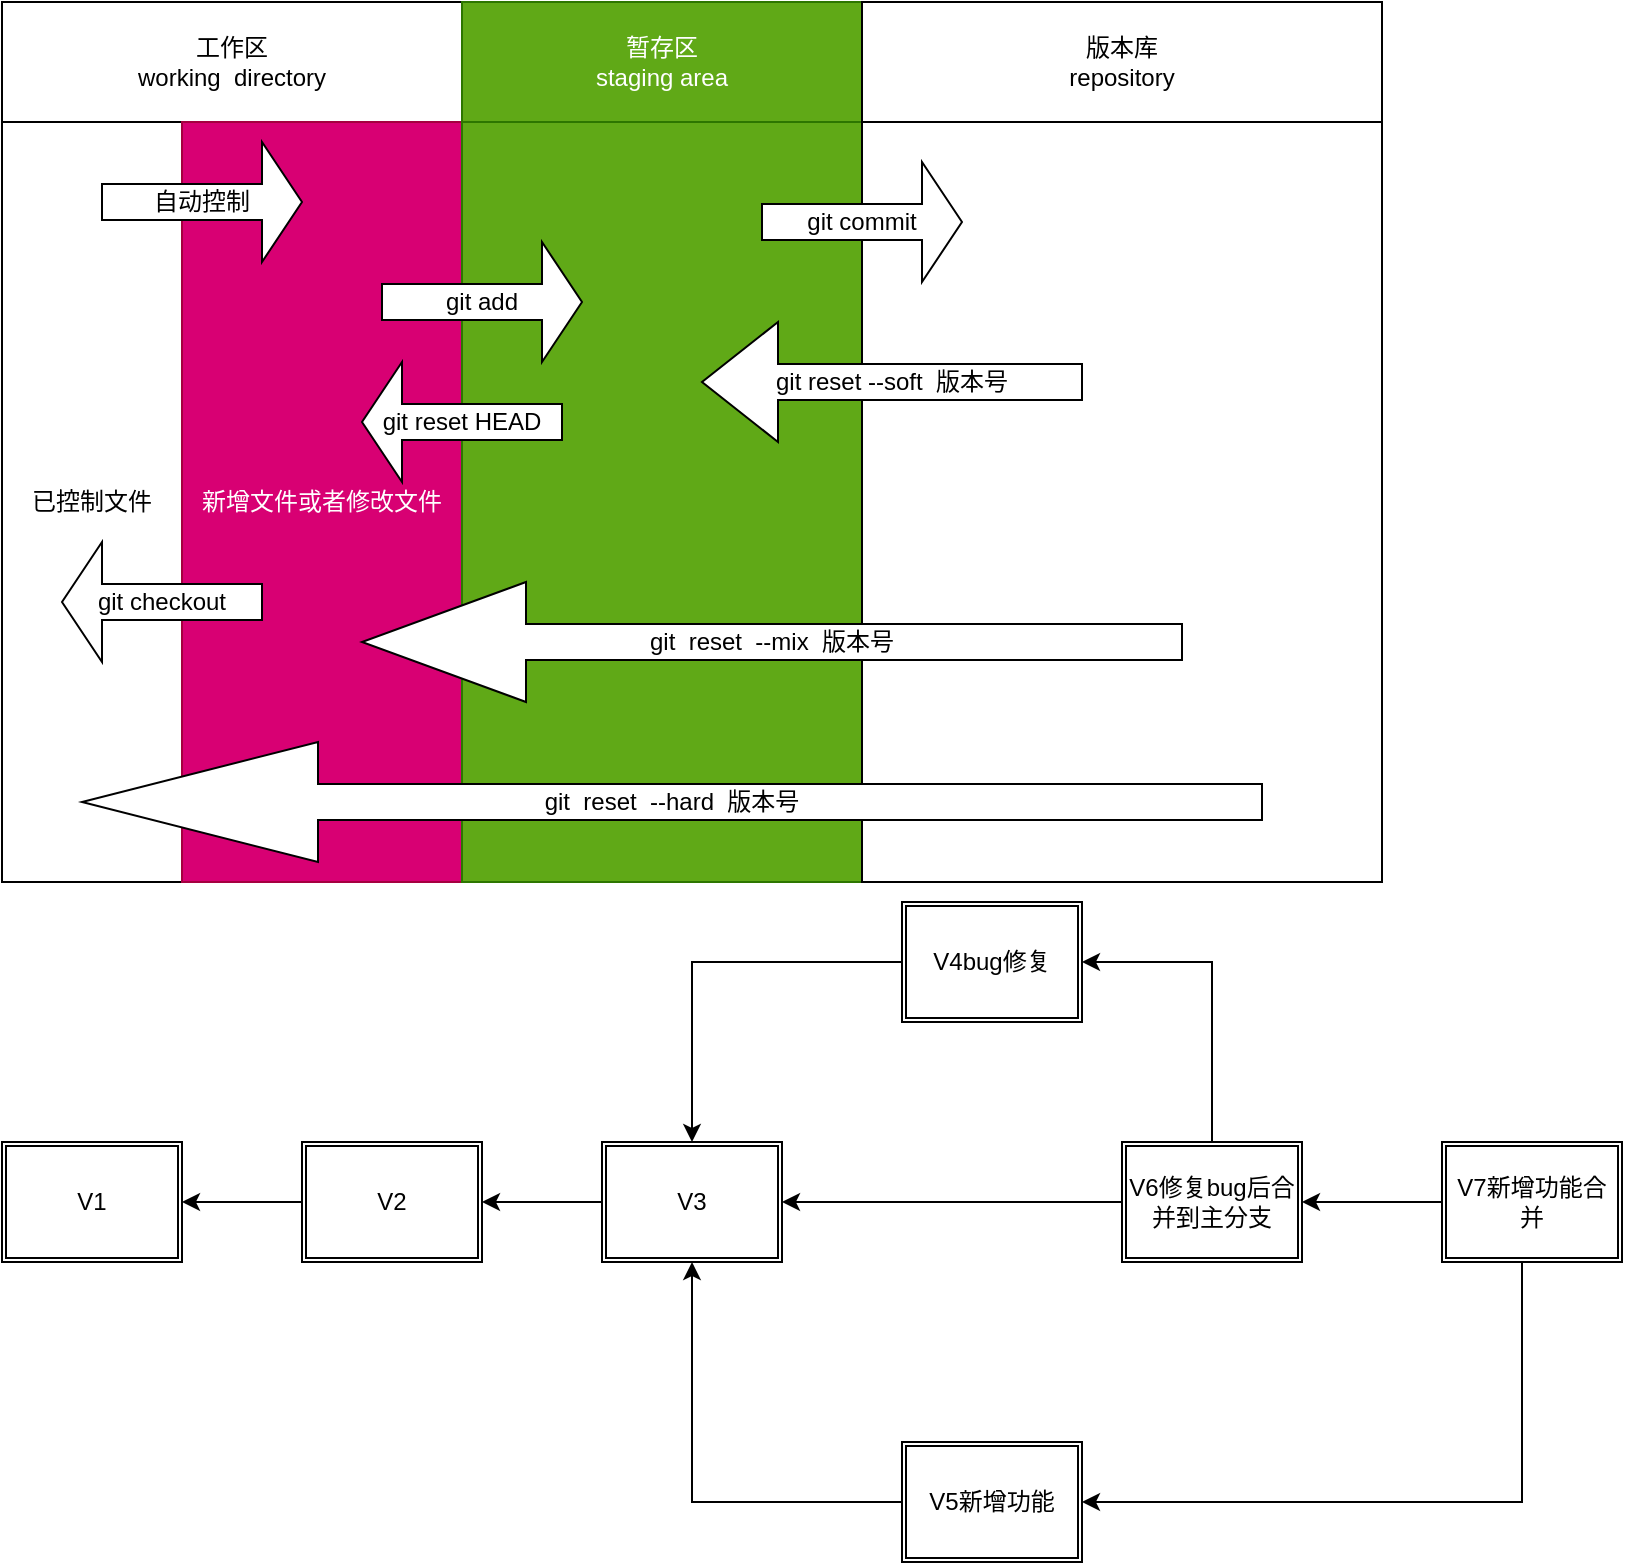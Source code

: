 <mxfile version="15.8.3" type="github">
  <diagram id="GX1uOvc46Jk_VdYpRaaD" name="Page-1">
    <mxGraphModel dx="1483" dy="770" grid="1" gridSize="10" guides="1" tooltips="1" connect="1" arrows="1" fold="1" page="1" pageScale="1" pageWidth="827" pageHeight="1169" math="0" shadow="0">
      <root>
        <mxCell id="0" />
        <mxCell id="1" parent="0" />
        <mxCell id="r9aDd3ymFLYhOPzlSSFH-1" value="" style="rounded=0;whiteSpace=wrap;html=1;" parent="1" vertex="1">
          <mxGeometry x="110" y="160" width="690" height="440" as="geometry" />
        </mxCell>
        <mxCell id="r9aDd3ymFLYhOPzlSSFH-2" value="工作区&lt;br&gt;working&amp;nbsp; directory" style="rounded=0;whiteSpace=wrap;html=1;" parent="1" vertex="1">
          <mxGeometry x="110" y="160" width="230" height="60" as="geometry" />
        </mxCell>
        <mxCell id="r9aDd3ymFLYhOPzlSSFH-3" value="暂存区&lt;br&gt;staging area" style="rounded=0;whiteSpace=wrap;html=1;fillColor=#60a917;fontColor=#ffffff;strokeColor=#2D7600;" parent="1" vertex="1">
          <mxGeometry x="340" y="160" width="200" height="60" as="geometry" />
        </mxCell>
        <mxCell id="r9aDd3ymFLYhOPzlSSFH-4" value="版本库&lt;br&gt;repository" style="rounded=0;whiteSpace=wrap;html=1;" parent="1" vertex="1">
          <mxGeometry x="540" y="160" width="260" height="60" as="geometry" />
        </mxCell>
        <mxCell id="r9aDd3ymFLYhOPzlSSFH-5" value="已控制文件" style="rounded=0;whiteSpace=wrap;html=1;" parent="1" vertex="1">
          <mxGeometry x="110" y="220" width="90" height="380" as="geometry" />
        </mxCell>
        <mxCell id="r9aDd3ymFLYhOPzlSSFH-6" value="新增文件或者修改文件" style="rounded=0;whiteSpace=wrap;html=1;fillColor=#d80073;fontColor=#ffffff;strokeColor=#A50040;" parent="1" vertex="1">
          <mxGeometry x="200" y="220" width="140" height="380" as="geometry" />
        </mxCell>
        <mxCell id="r9aDd3ymFLYhOPzlSSFH-7" value="" style="rounded=0;whiteSpace=wrap;html=1;fillColor=#60a917;fontColor=#ffffff;strokeColor=#2D7600;" parent="1" vertex="1">
          <mxGeometry x="340" y="220" width="200" height="380" as="geometry" />
        </mxCell>
        <mxCell id="r9aDd3ymFLYhOPzlSSFH-8" value="" style="rounded=0;whiteSpace=wrap;html=1;" parent="1" vertex="1">
          <mxGeometry x="540" y="220" width="260" height="380" as="geometry" />
        </mxCell>
        <mxCell id="r9aDd3ymFLYhOPzlSSFH-10" value="自动控制" style="shape=singleArrow;whiteSpace=wrap;html=1;" parent="1" vertex="1">
          <mxGeometry x="160" y="230" width="100" height="60" as="geometry" />
        </mxCell>
        <mxCell id="r9aDd3ymFLYhOPzlSSFH-11" value="git add" style="shape=singleArrow;whiteSpace=wrap;html=1;" parent="1" vertex="1">
          <mxGeometry x="300" y="280" width="100" height="60" as="geometry" />
        </mxCell>
        <mxCell id="r9aDd3ymFLYhOPzlSSFH-12" value="git commit" style="shape=singleArrow;whiteSpace=wrap;html=1;" parent="1" vertex="1">
          <mxGeometry x="490" y="240" width="100" height="60" as="geometry" />
        </mxCell>
        <mxCell id="r9aDd3ymFLYhOPzlSSFH-13" value="git reset --soft&amp;nbsp; 版本号" style="shape=singleArrow;direction=west;whiteSpace=wrap;html=1;" parent="1" vertex="1">
          <mxGeometry x="460" y="320" width="190" height="60" as="geometry" />
        </mxCell>
        <mxCell id="r9aDd3ymFLYhOPzlSSFH-14" value="git reset HEAD" style="shape=singleArrow;direction=west;whiteSpace=wrap;html=1;" parent="1" vertex="1">
          <mxGeometry x="290" y="340" width="100" height="60" as="geometry" />
        </mxCell>
        <mxCell id="r9aDd3ymFLYhOPzlSSFH-15" value="git checkout" style="shape=singleArrow;direction=west;whiteSpace=wrap;html=1;" parent="1" vertex="1">
          <mxGeometry x="140" y="430" width="100" height="60" as="geometry" />
        </mxCell>
        <mxCell id="r9aDd3ymFLYhOPzlSSFH-16" value="git&amp;nbsp; reset&amp;nbsp; --mix&amp;nbsp; 版本号" style="shape=singleArrow;direction=west;whiteSpace=wrap;html=1;" parent="1" vertex="1">
          <mxGeometry x="290" y="450" width="410" height="60" as="geometry" />
        </mxCell>
        <mxCell id="r9aDd3ymFLYhOPzlSSFH-17" value="git&amp;nbsp; reset&amp;nbsp; --hard&amp;nbsp; 版本号" style="shape=singleArrow;direction=west;whiteSpace=wrap;html=1;" parent="1" vertex="1">
          <mxGeometry x="150" y="530" width="590" height="60" as="geometry" />
        </mxCell>
        <mxCell id="6IhpQ-mx1f1crUyX_SKj-1" value="V1" style="shape=ext;double=1;rounded=0;whiteSpace=wrap;html=1;" vertex="1" parent="1">
          <mxGeometry x="110" y="730" width="90" height="60" as="geometry" />
        </mxCell>
        <mxCell id="6IhpQ-mx1f1crUyX_SKj-6" value="" style="edgeStyle=orthogonalEdgeStyle;rounded=0;orthogonalLoop=1;jettySize=auto;html=1;" edge="1" parent="1" source="6IhpQ-mx1f1crUyX_SKj-2" target="6IhpQ-mx1f1crUyX_SKj-1">
          <mxGeometry relative="1" as="geometry" />
        </mxCell>
        <mxCell id="6IhpQ-mx1f1crUyX_SKj-2" value="V2" style="shape=ext;double=1;rounded=0;whiteSpace=wrap;html=1;" vertex="1" parent="1">
          <mxGeometry x="260" y="730" width="90" height="60" as="geometry" />
        </mxCell>
        <mxCell id="6IhpQ-mx1f1crUyX_SKj-7" style="edgeStyle=orthogonalEdgeStyle;rounded=0;orthogonalLoop=1;jettySize=auto;html=1;entryX=1;entryY=0.5;entryDx=0;entryDy=0;" edge="1" parent="1" source="6IhpQ-mx1f1crUyX_SKj-3" target="6IhpQ-mx1f1crUyX_SKj-2">
          <mxGeometry relative="1" as="geometry" />
        </mxCell>
        <mxCell id="6IhpQ-mx1f1crUyX_SKj-3" value="V3" style="shape=ext;double=1;rounded=0;whiteSpace=wrap;html=1;" vertex="1" parent="1">
          <mxGeometry x="410" y="730" width="90" height="60" as="geometry" />
        </mxCell>
        <mxCell id="6IhpQ-mx1f1crUyX_SKj-9" style="edgeStyle=orthogonalEdgeStyle;rounded=0;orthogonalLoop=1;jettySize=auto;html=1;entryX=0.5;entryY=1;entryDx=0;entryDy=0;" edge="1" parent="1" source="6IhpQ-mx1f1crUyX_SKj-4" target="6IhpQ-mx1f1crUyX_SKj-3">
          <mxGeometry relative="1" as="geometry" />
        </mxCell>
        <mxCell id="6IhpQ-mx1f1crUyX_SKj-4" value="V5新增功能" style="shape=ext;double=1;rounded=0;whiteSpace=wrap;html=1;" vertex="1" parent="1">
          <mxGeometry x="560" y="880" width="90" height="60" as="geometry" />
        </mxCell>
        <mxCell id="6IhpQ-mx1f1crUyX_SKj-8" style="edgeStyle=orthogonalEdgeStyle;rounded=0;orthogonalLoop=1;jettySize=auto;html=1;entryX=0.5;entryY=0;entryDx=0;entryDy=0;" edge="1" parent="1" source="6IhpQ-mx1f1crUyX_SKj-5" target="6IhpQ-mx1f1crUyX_SKj-3">
          <mxGeometry relative="1" as="geometry" />
        </mxCell>
        <mxCell id="6IhpQ-mx1f1crUyX_SKj-5" value="V4bug修复" style="shape=ext;double=1;rounded=0;whiteSpace=wrap;html=1;" vertex="1" parent="1">
          <mxGeometry x="560" y="610" width="90" height="60" as="geometry" />
        </mxCell>
        <mxCell id="6IhpQ-mx1f1crUyX_SKj-11" style="edgeStyle=orthogonalEdgeStyle;rounded=0;orthogonalLoop=1;jettySize=auto;html=1;entryX=1;entryY=0.5;entryDx=0;entryDy=0;" edge="1" parent="1" source="6IhpQ-mx1f1crUyX_SKj-10" target="6IhpQ-mx1f1crUyX_SKj-5">
          <mxGeometry relative="1" as="geometry">
            <Array as="points">
              <mxPoint x="715" y="640" />
            </Array>
          </mxGeometry>
        </mxCell>
        <mxCell id="6IhpQ-mx1f1crUyX_SKj-12" style="edgeStyle=orthogonalEdgeStyle;rounded=0;orthogonalLoop=1;jettySize=auto;html=1;entryX=1;entryY=0.5;entryDx=0;entryDy=0;" edge="1" parent="1" source="6IhpQ-mx1f1crUyX_SKj-10" target="6IhpQ-mx1f1crUyX_SKj-3">
          <mxGeometry relative="1" as="geometry" />
        </mxCell>
        <mxCell id="6IhpQ-mx1f1crUyX_SKj-10" value="V6修复bug后合并到主分支" style="shape=ext;double=1;rounded=0;whiteSpace=wrap;html=1;" vertex="1" parent="1">
          <mxGeometry x="670" y="730" width="90" height="60" as="geometry" />
        </mxCell>
        <mxCell id="6IhpQ-mx1f1crUyX_SKj-14" style="edgeStyle=orthogonalEdgeStyle;rounded=0;orthogonalLoop=1;jettySize=auto;html=1;entryX=1;entryY=0.5;entryDx=0;entryDy=0;" edge="1" parent="1" source="6IhpQ-mx1f1crUyX_SKj-13" target="6IhpQ-mx1f1crUyX_SKj-10">
          <mxGeometry relative="1" as="geometry" />
        </mxCell>
        <mxCell id="6IhpQ-mx1f1crUyX_SKj-15" style="edgeStyle=orthogonalEdgeStyle;rounded=0;orthogonalLoop=1;jettySize=auto;html=1;entryX=1;entryY=0.5;entryDx=0;entryDy=0;" edge="1" parent="1" source="6IhpQ-mx1f1crUyX_SKj-13" target="6IhpQ-mx1f1crUyX_SKj-4">
          <mxGeometry relative="1" as="geometry">
            <Array as="points">
              <mxPoint x="870" y="910" />
            </Array>
          </mxGeometry>
        </mxCell>
        <mxCell id="6IhpQ-mx1f1crUyX_SKj-13" value="V7新增功能合并" style="shape=ext;double=1;rounded=0;whiteSpace=wrap;html=1;" vertex="1" parent="1">
          <mxGeometry x="830" y="730" width="90" height="60" as="geometry" />
        </mxCell>
      </root>
    </mxGraphModel>
  </diagram>
</mxfile>

